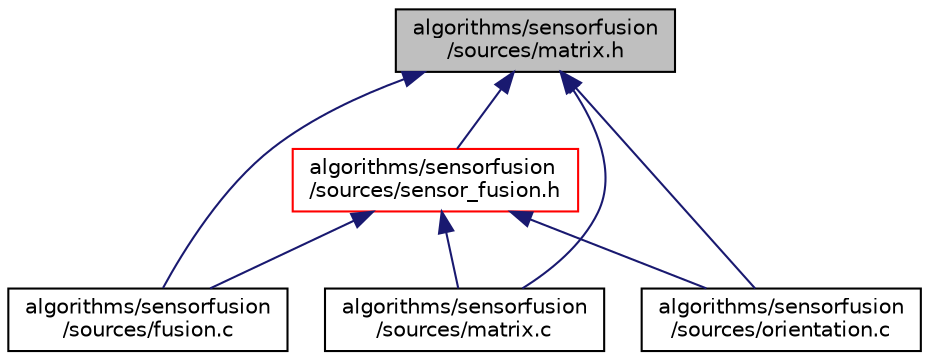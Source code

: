 digraph "algorithms/sensorfusion/sources/matrix.h"
{
  edge [fontname="Helvetica",fontsize="10",labelfontname="Helvetica",labelfontsize="10"];
  node [fontname="Helvetica",fontsize="10",shape=record];
  Node1 [label="algorithms/sensorfusion\l/sources/matrix.h",height=0.2,width=0.4,color="black", fillcolor="grey75", style="filled", fontcolor="black"];
  Node1 -> Node2 [dir="back",color="midnightblue",fontsize="10",style="solid",fontname="Helvetica"];
  Node2 [label="algorithms/sensorfusion\l/sources/sensor_fusion.h",height=0.2,width=0.4,color="red", fillcolor="white", style="filled",URL="$sensor__fusion_8h.html",tooltip="The sensor_fusion.h file implements the top level programming interface. "];
  Node2 -> Node13 [dir="back",color="midnightblue",fontsize="10",style="solid",fontname="Helvetica"];
  Node13 [label="algorithms/sensorfusion\l/sources/fusion.c",height=0.2,width=0.4,color="black", fillcolor="white", style="filled",URL="$fusion_8c.html",tooltip="Lower level sensor fusion interface. "];
  Node2 -> Node39 [dir="back",color="midnightblue",fontsize="10",style="solid",fontname="Helvetica"];
  Node39 [label="algorithms/sensorfusion\l/sources/matrix.c",height=0.2,width=0.4,color="black", fillcolor="white", style="filled",URL="$matrix_8c.html",tooltip="Matrix manipulation functions. "];
  Node2 -> Node15 [dir="back",color="midnightblue",fontsize="10",style="solid",fontname="Helvetica"];
  Node15 [label="algorithms/sensorfusion\l/sources/orientation.c",height=0.2,width=0.4,color="black", fillcolor="white", style="filled",URL="$orientation_8c.html",tooltip="Functions to convert between various orientation representations. "];
  Node1 -> Node13 [dir="back",color="midnightblue",fontsize="10",style="solid",fontname="Helvetica"];
  Node1 -> Node39 [dir="back",color="midnightblue",fontsize="10",style="solid",fontname="Helvetica"];
  Node1 -> Node15 [dir="back",color="midnightblue",fontsize="10",style="solid",fontname="Helvetica"];
}
